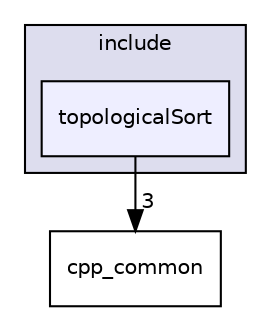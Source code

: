 digraph "topologicalSort" {
  compound=true
  node [ fontsize="10", fontname="Helvetica"];
  edge [ labelfontsize="10", labelfontname="Helvetica"];
  subgraph clusterdir_d828925fd371daeaa4c854aa07a3082a {
    graph [ bgcolor="#ddddee", pencolor="black", label="include" fontname="Helvetica", fontsize="10", URL="dir_d828925fd371daeaa4c854aa07a3082a.html"]
  dir_c2e21f2af25e09dbb82367fd1a0824a3 [shape=box, label="topologicalSort", style="filled", fillcolor="#eeeeff", pencolor="black", URL="dir_c2e21f2af25e09dbb82367fd1a0824a3.html"];
  }
  dir_57c48c3ae7e9c811acaf538a4ef189c4 [shape=box label="cpp_common" URL="dir_57c48c3ae7e9c811acaf538a4ef189c4.html"];
  dir_c2e21f2af25e09dbb82367fd1a0824a3->dir_57c48c3ae7e9c811acaf538a4ef189c4 [headlabel="3", labeldistance=1.5 headhref="dir_000080_000019.html"];
}
